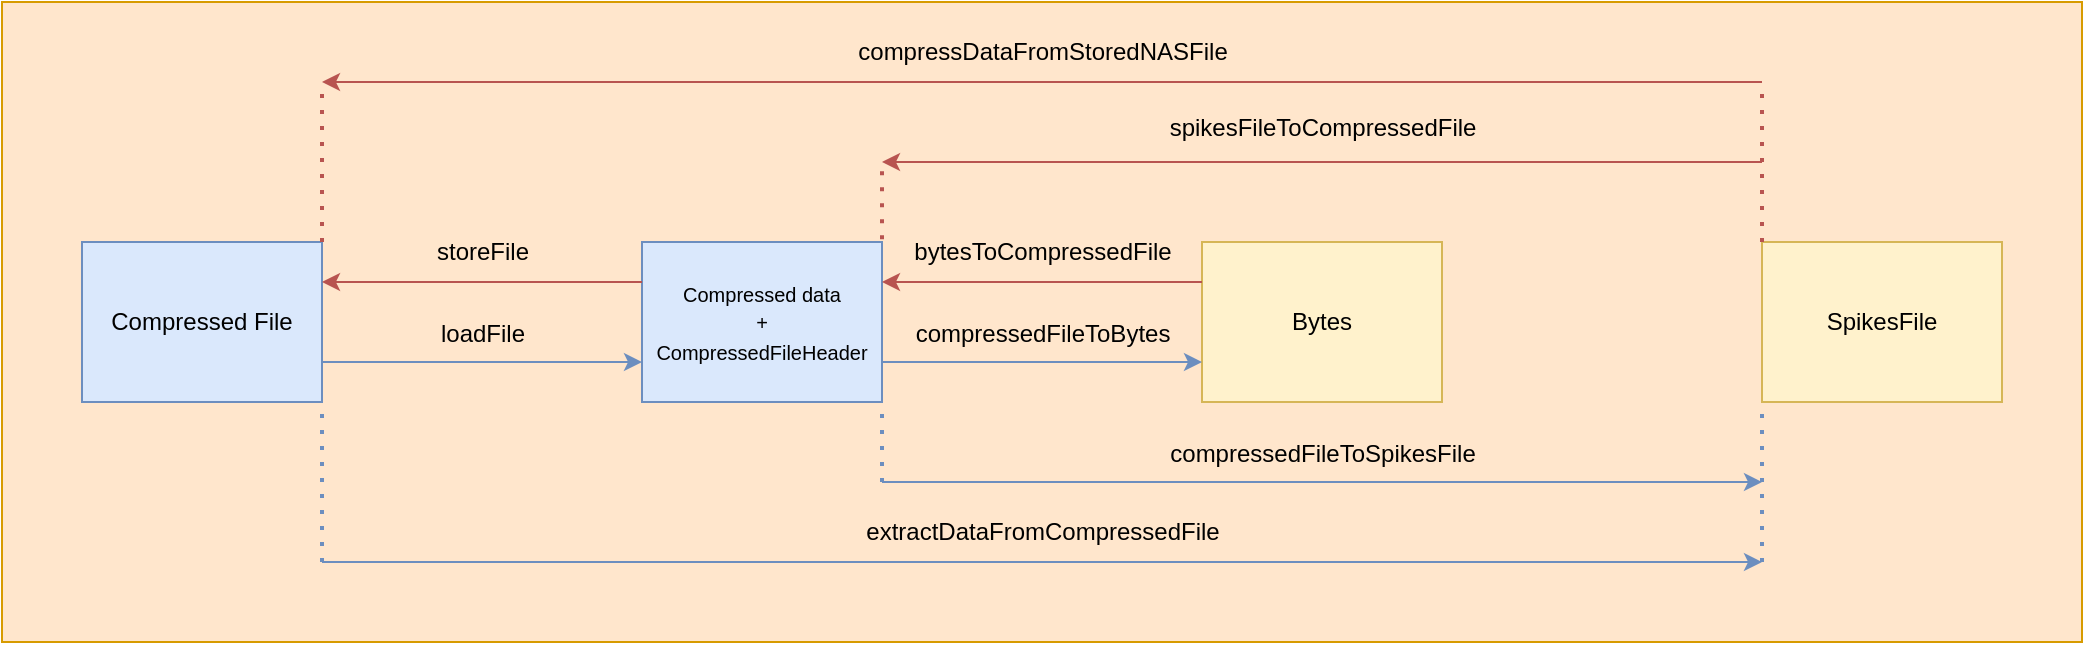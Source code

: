 <mxfile version="20.2.3" type="device"><diagram id="LPO7WoNpDzE07uJFlrCg" name="Page-1"><mxGraphModel dx="3754" dy="2400" grid="1" gridSize="10" guides="1" tooltips="1" connect="1" arrows="1" fold="1" page="1" pageScale="1" pageWidth="1169" pageHeight="827" math="0" shadow="0"><root><mxCell id="0"/><mxCell id="1" parent="0"/><mxCell id="ZE3qO-mCs6HUXw2_mFnS-1" value="" style="rounded=0;whiteSpace=wrap;html=1;fillColor=#ffe6cc;strokeColor=#d79b00;" vertex="1" parent="1"><mxGeometry x="-40" y="-360" width="1040" height="320" as="geometry"/></mxCell><mxCell id="ZE3qO-mCs6HUXw2_mFnS-4" value="&lt;font style=&quot;font-size: 10px&quot;&gt;Compressed data&lt;br&gt;+&lt;br&gt;CompressedFileHeader&lt;/font&gt;" style="rounded=0;whiteSpace=wrap;html=1;fillColor=#dae8fc;strokeColor=#6c8ebf;" vertex="1" parent="1"><mxGeometry x="280" y="-240" width="120" height="80" as="geometry"/></mxCell><mxCell id="ZE3qO-mCs6HUXw2_mFnS-5" value="SpikesFile" style="rounded=0;whiteSpace=wrap;html=1;fillColor=#fff2cc;strokeColor=#d6b656;" vertex="1" parent="1"><mxGeometry x="840" y="-240" width="120" height="80" as="geometry"/></mxCell><mxCell id="ZE3qO-mCs6HUXw2_mFnS-6" value="Bytes" style="rounded=0;whiteSpace=wrap;html=1;fillColor=#fff2cc;strokeColor=#d6b656;" vertex="1" parent="1"><mxGeometry x="560" y="-240" width="120" height="80" as="geometry"/></mxCell><mxCell id="ZE3qO-mCs6HUXw2_mFnS-7" value="Compressed File" style="rounded=0;whiteSpace=wrap;html=1;fillColor=#dae8fc;strokeColor=#6c8ebf;" vertex="1" parent="1"><mxGeometry y="-240" width="120" height="80" as="geometry"/></mxCell><mxCell id="ZE3qO-mCs6HUXw2_mFnS-8" style="edgeStyle=orthogonalEdgeStyle;rounded=0;orthogonalLoop=1;jettySize=auto;html=1;exitX=1;exitY=0.75;exitDx=0;exitDy=0;entryX=0;entryY=0.75;entryDx=0;entryDy=0;fontSize=10;fillColor=#dae8fc;strokeColor=#6c8ebf;" edge="1" parent="1" source="ZE3qO-mCs6HUXw2_mFnS-4" target="ZE3qO-mCs6HUXw2_mFnS-6"><mxGeometry relative="1" as="geometry"><mxPoint x="310" y="-160" as="sourcePoint"/><mxPoint x="310" as="targetPoint"/></mxGeometry></mxCell><mxCell id="ZE3qO-mCs6HUXw2_mFnS-9" style="edgeStyle=orthogonalEdgeStyle;rounded=0;orthogonalLoop=1;jettySize=auto;html=1;exitX=0;exitY=0.75;exitDx=0;exitDy=0;entryX=1;entryY=0.75;entryDx=0;entryDy=0;fontFamily=Helvetica;fontSize=16;fontColor=#000000;endArrow=none;endFill=0;strokeColor=#6c8ebf;fillColor=#dae8fc;startArrow=classic;startFill=1;" edge="1" parent="1"><mxGeometry relative="1" as="geometry"><mxPoint x="280" y="-180" as="sourcePoint"/><mxPoint x="120" y="-180" as="targetPoint"/></mxGeometry></mxCell><mxCell id="ZE3qO-mCs6HUXw2_mFnS-11" value="compressedFileToBytes" style="text;html=1;align=center;verticalAlign=middle;resizable=0;points=[];autosize=1;strokeColor=none;fillColor=none;rotation=0;fontSize=12;" vertex="1" parent="1"><mxGeometry x="405" y="-209" width="150" height="30" as="geometry"/></mxCell><mxCell id="ZE3qO-mCs6HUXw2_mFnS-13" value="loadFile" style="text;html=1;align=center;verticalAlign=middle;resizable=0;points=[];autosize=1;strokeColor=none;fillColor=none;" vertex="1" parent="1"><mxGeometry x="165" y="-209" width="70" height="30" as="geometry"/></mxCell><mxCell id="ZE3qO-mCs6HUXw2_mFnS-15" value="" style="endArrow=classic;html=1;rounded=0;fillColor=#dae8fc;strokeColor=#6c8ebf;" edge="1" parent="1"><mxGeometry width="50" height="50" relative="1" as="geometry"><mxPoint x="400" y="-120" as="sourcePoint"/><mxPoint x="840" y="-120" as="targetPoint"/></mxGeometry></mxCell><mxCell id="ZE3qO-mCs6HUXw2_mFnS-16" value="" style="endArrow=none;dashed=1;html=1;dashPattern=1 3;strokeWidth=2;rounded=0;fillColor=#dae8fc;strokeColor=#6c8ebf;entryX=1;entryY=1;entryDx=0;entryDy=0;" edge="1" parent="1" target="ZE3qO-mCs6HUXw2_mFnS-4"><mxGeometry width="50" height="50" relative="1" as="geometry"><mxPoint x="400" y="-120" as="sourcePoint"/><mxPoint x="280" y="-160" as="targetPoint"/></mxGeometry></mxCell><mxCell id="ZE3qO-mCs6HUXw2_mFnS-17" value="compressedFileToSpikesFile" style="text;html=1;align=center;verticalAlign=middle;resizable=0;points=[];autosize=1;strokeColor=none;fillColor=none;rotation=0;" vertex="1" parent="1"><mxGeometry x="535" y="-144" width="170" height="20" as="geometry"/></mxCell><mxCell id="ZE3qO-mCs6HUXw2_mFnS-18" value="" style="endArrow=none;dashed=1;html=1;dashPattern=1 3;strokeWidth=2;rounded=0;fillColor=#dae8fc;strokeColor=#6c8ebf;entryX=0;entryY=1;entryDx=0;entryDy=0;" edge="1" parent="1" target="ZE3qO-mCs6HUXw2_mFnS-5"><mxGeometry width="50" height="50" relative="1" as="geometry"><mxPoint x="840" y="-120" as="sourcePoint"/><mxPoint x="410" y="-150" as="targetPoint"/></mxGeometry></mxCell><mxCell id="ZE3qO-mCs6HUXw2_mFnS-19" value="" style="endArrow=none;dashed=1;html=1;dashPattern=1 3;strokeWidth=2;rounded=0;fillColor=#dae8fc;strokeColor=#6c8ebf;entryX=1;entryY=1;entryDx=0;entryDy=0;" edge="1" parent="1" target="ZE3qO-mCs6HUXw2_mFnS-7"><mxGeometry width="50" height="50" relative="1" as="geometry"><mxPoint x="120" y="-80" as="sourcePoint"/><mxPoint x="410" y="-150" as="targetPoint"/></mxGeometry></mxCell><mxCell id="ZE3qO-mCs6HUXw2_mFnS-20" value="" style="endArrow=none;dashed=1;html=1;dashPattern=1 3;strokeWidth=2;rounded=0;fillColor=#dae8fc;strokeColor=#6c8ebf;entryX=0;entryY=1;entryDx=0;entryDy=0;" edge="1" parent="1" target="ZE3qO-mCs6HUXw2_mFnS-5"><mxGeometry width="50" height="50" relative="1" as="geometry"><mxPoint x="840" y="-80" as="sourcePoint"/><mxPoint x="850" y="-150" as="targetPoint"/></mxGeometry></mxCell><mxCell id="ZE3qO-mCs6HUXw2_mFnS-21" value="" style="endArrow=classic;html=1;rounded=0;fillColor=#dae8fc;strokeColor=#6c8ebf;" edge="1" parent="1"><mxGeometry width="50" height="50" relative="1" as="geometry"><mxPoint x="120" y="-80" as="sourcePoint"/><mxPoint x="840" y="-80" as="targetPoint"/></mxGeometry></mxCell><mxCell id="ZE3qO-mCs6HUXw2_mFnS-22" value="extractDataFromCompressedFile" style="text;html=1;align=center;verticalAlign=middle;resizable=0;points=[];autosize=1;strokeColor=none;fillColor=none;fontSize=12;" vertex="1" parent="1"><mxGeometry x="380" y="-110" width="200" height="30" as="geometry"/></mxCell><mxCell id="ZE3qO-mCs6HUXw2_mFnS-24" style="edgeStyle=orthogonalEdgeStyle;rounded=0;orthogonalLoop=1;jettySize=auto;html=1;exitX=0;exitY=0.25;exitDx=0;exitDy=0;entryX=1;entryY=0.25;entryDx=0;entryDy=0;fillColor=#f8cecc;strokeColor=#b85450;" edge="1" parent="1" source="ZE3qO-mCs6HUXw2_mFnS-6" target="ZE3qO-mCs6HUXw2_mFnS-4"><mxGeometry relative="1" as="geometry"><mxPoint x="480" y="-320" as="sourcePoint"/><mxPoint x="480" y="-480" as="targetPoint"/></mxGeometry></mxCell><mxCell id="ZE3qO-mCs6HUXw2_mFnS-25" value="bytesToCompressedFile" style="text;html=1;align=center;verticalAlign=middle;resizable=0;points=[];autosize=1;strokeColor=none;fillColor=none;rotation=0;fontSize=12;" vertex="1" parent="1"><mxGeometry x="405" y="-250" width="150" height="30" as="geometry"/></mxCell><mxCell id="ZE3qO-mCs6HUXw2_mFnS-26" value="" style="endArrow=classic;html=1;rounded=0;fillColor=#f8cecc;strokeColor=#b85450;startArrow=none;" edge="1" parent="1"><mxGeometry width="50" height="50" relative="1" as="geometry"><mxPoint x="840" y="-280" as="sourcePoint"/><mxPoint x="400" y="-280" as="targetPoint"/></mxGeometry></mxCell><mxCell id="ZE3qO-mCs6HUXw2_mFnS-27" value="" style="endArrow=none;dashed=1;html=1;dashPattern=1 3;strokeWidth=2;rounded=0;fillColor=#f8cecc;strokeColor=#b85450;" edge="1" parent="1"><mxGeometry width="50" height="50" relative="1" as="geometry"><mxPoint x="400" y="-241.43" as="sourcePoint"/><mxPoint x="400" y="-280" as="targetPoint"/></mxGeometry></mxCell><mxCell id="ZE3qO-mCs6HUXw2_mFnS-28" style="edgeStyle=orthogonalEdgeStyle;rounded=0;orthogonalLoop=1;jettySize=auto;html=1;entryX=0;entryY=0.25;entryDx=0;entryDy=0;fontFamily=Helvetica;fontSize=16;fontColor=#000000;endArrow=none;endFill=0;strokeColor=#b85450;fillColor=#f8cecc;startArrow=classic;startFill=1;exitX=1;exitY=0.25;exitDx=0;exitDy=0;" edge="1" parent="1" source="ZE3qO-mCs6HUXw2_mFnS-7" target="ZE3qO-mCs6HUXw2_mFnS-4"><mxGeometry relative="1" as="geometry"><mxPoint x="110" y="-250" as="sourcePoint"/><mxPoint x="270" y="-250" as="targetPoint"/></mxGeometry></mxCell><mxCell id="ZE3qO-mCs6HUXw2_mFnS-29" value="storeFile" style="text;html=1;align=center;verticalAlign=middle;resizable=0;points=[];autosize=1;strokeColor=none;fillColor=none;" vertex="1" parent="1"><mxGeometry x="165" y="-250" width="70" height="30" as="geometry"/></mxCell><mxCell id="ZE3qO-mCs6HUXw2_mFnS-23" value="spikesFileToCompressedFile&lt;br&gt;" style="text;html=1;align=center;verticalAlign=middle;resizable=0;points=[];autosize=1;strokeColor=none;fillColor=none;rotation=0;" vertex="1" parent="1"><mxGeometry x="535" y="-307" width="170" height="20" as="geometry"/></mxCell><mxCell id="ZE3qO-mCs6HUXw2_mFnS-31" value="" style="endArrow=none;dashed=1;html=1;dashPattern=1 3;strokeWidth=2;rounded=0;fillColor=#f8cecc;strokeColor=#b85450;" edge="1" parent="1"><mxGeometry width="50" height="50" relative="1" as="geometry"><mxPoint x="840" y="-240.0" as="sourcePoint"/><mxPoint x="840" y="-320" as="targetPoint"/></mxGeometry></mxCell><mxCell id="ZE3qO-mCs6HUXw2_mFnS-32" value="" style="endArrow=none;dashed=1;html=1;dashPattern=1 3;strokeWidth=2;rounded=0;fillColor=#f8cecc;strokeColor=#b85450;" edge="1" parent="1"><mxGeometry width="50" height="50" relative="1" as="geometry"><mxPoint x="120" y="-240.0" as="sourcePoint"/><mxPoint x="120" y="-320" as="targetPoint"/></mxGeometry></mxCell><mxCell id="ZE3qO-mCs6HUXw2_mFnS-33" value="compressDataFromStoredNASFile" style="text;html=1;align=center;verticalAlign=middle;resizable=0;points=[];autosize=1;strokeColor=none;fillColor=none;fontSize=12;" vertex="1" parent="1"><mxGeometry x="375" y="-350" width="210" height="30" as="geometry"/></mxCell><mxCell id="ZE3qO-mCs6HUXw2_mFnS-34" value="" style="endArrow=classic;html=1;rounded=0;fillColor=#f8cecc;strokeColor=#b85450;startArrow=none;" edge="1" parent="1"><mxGeometry width="50" height="50" relative="1" as="geometry"><mxPoint x="840" y="-320" as="sourcePoint"/><mxPoint x="120" y="-320" as="targetPoint"/></mxGeometry></mxCell></root></mxGraphModel></diagram></mxfile>